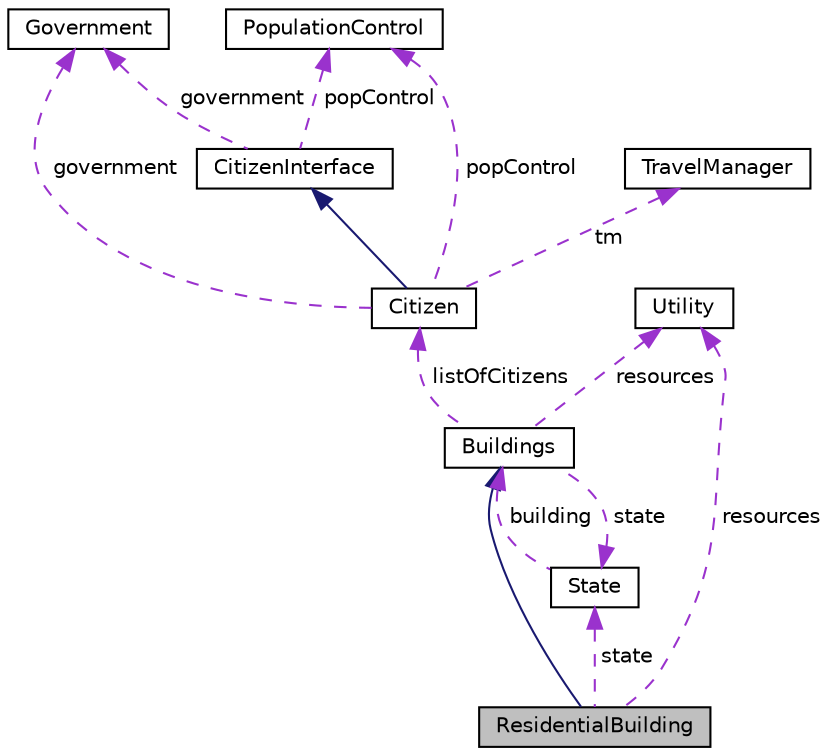 digraph "ResidentialBuilding"
{
 // LATEX_PDF_SIZE
  edge [fontname="Helvetica",fontsize="10",labelfontname="Helvetica",labelfontsize="10"];
  node [fontname="Helvetica",fontsize="10",shape=record];
  Node1 [label="ResidentialBuilding",height=0.2,width=0.4,color="black", fillcolor="grey75", style="filled", fontcolor="black",tooltip="Abstract class representing a residential building, inheriting from Buildings."];
  Node2 -> Node1 [dir="back",color="midnightblue",fontsize="10",style="solid"];
  Node2 [label="Buildings",height=0.2,width=0.4,color="black", fillcolor="white", style="filled",URL="$classBuildings.html",tooltip="Abstract base class representing a building with basic utilities and resource requirements."];
  Node3 -> Node2 [dir="back",color="darkorchid3",fontsize="10",style="dashed",label=" listOfCitizens" ];
  Node3 [label="Citizen",height=0.2,width=0.4,color="black", fillcolor="white", style="filled",URL="$classCitizen.html",tooltip="Represents a citizen in the government system."];
  Node4 -> Node3 [dir="back",color="midnightblue",fontsize="10",style="solid"];
  Node4 [label="CitizenInterface",height=0.2,width=0.4,color="black", fillcolor="white", style="filled",URL="$classCitizenInterface.html",tooltip="An abstract base class that defines the interface for Citizen components."];
  Node5 -> Node4 [dir="back",color="darkorchid3",fontsize="10",style="dashed",label=" government" ];
  Node5 [label="Government",height=0.2,width=0.4,color="black", fillcolor="white", style="filled",URL="$classGovernment.html",tooltip="Base class for government sectors implementing Observer pattern for citizen notifications."];
  Node6 -> Node4 [dir="back",color="darkorchid3",fontsize="10",style="dashed",label=" popControl" ];
  Node6 [label="PopulationControl",height=0.2,width=0.4,color="black", fillcolor="white", style="filled",URL="$classPopulationControl.html",tooltip="Class for managing population dynamics in a city."];
  Node5 -> Node3 [dir="back",color="darkorchid3",fontsize="10",style="dashed",label=" government" ];
  Node7 -> Node3 [dir="back",color="darkorchid3",fontsize="10",style="dashed",label=" tm" ];
  Node7 [label="TravelManager",height=0.2,width=0.4,color="black", fillcolor="white", style="filled",URL="$classTravelManager.html",tooltip=" "];
  Node6 -> Node3 [dir="back",color="darkorchid3",fontsize="10",style="dashed",label=" popControl" ];
  Node8 -> Node2 [dir="back",color="darkorchid3",fontsize="10",style="dashed",label=" resources" ];
  Node8 [label="Utility",height=0.2,width=0.4,color="black", fillcolor="white", style="filled",URL="$classUtility.html",tooltip=" "];
  Node9 -> Node2 [dir="back",color="darkorchid3",fontsize="10",style="dashed",label=" state" ];
  Node9 [label="State",height=0.2,width=0.4,color="black", fillcolor="white", style="filled",URL="$classState.html",tooltip="Abstract class representing the state of a building."];
  Node2 -> Node9 [dir="back",color="darkorchid3",fontsize="10",style="dashed",label=" building" ];
  Node8 -> Node1 [dir="back",color="darkorchid3",fontsize="10",style="dashed",label=" resources" ];
  Node9 -> Node1 [dir="back",color="darkorchid3",fontsize="10",style="dashed",label=" state" ];
}
